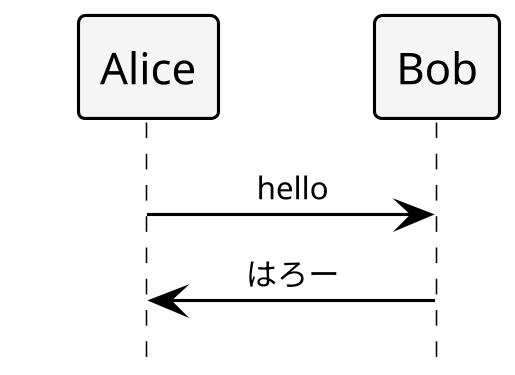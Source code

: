 @startuml

'Style
skinparam shadowing false
skinparam dpi 300

skinparam arrow {
  FontColor Black
  FontName Noto Serif JP
  FontSize 10
  FontStyle plain
  Color Black
  Thickness 1
}
skinparam participant {
  FontColor Black
  FontName Noto Sans
  FontSize 14
  FontStyle plain
  BackgroundColor WhiteSmoke
  BorderColor Black
  BorderThickness 1
  Padding 20
}
skinparam sequence {
  LifeLineBackgroundColor transparent
  LifeLineBorderColor Black
  LifeLineBorderThickness 1
  MessageAlignment center
}
hide footbox
skinparam BoxPadding 10

'Diagram
Alice->Bob : hello
Alice<-Bob : はろー

@enduml
